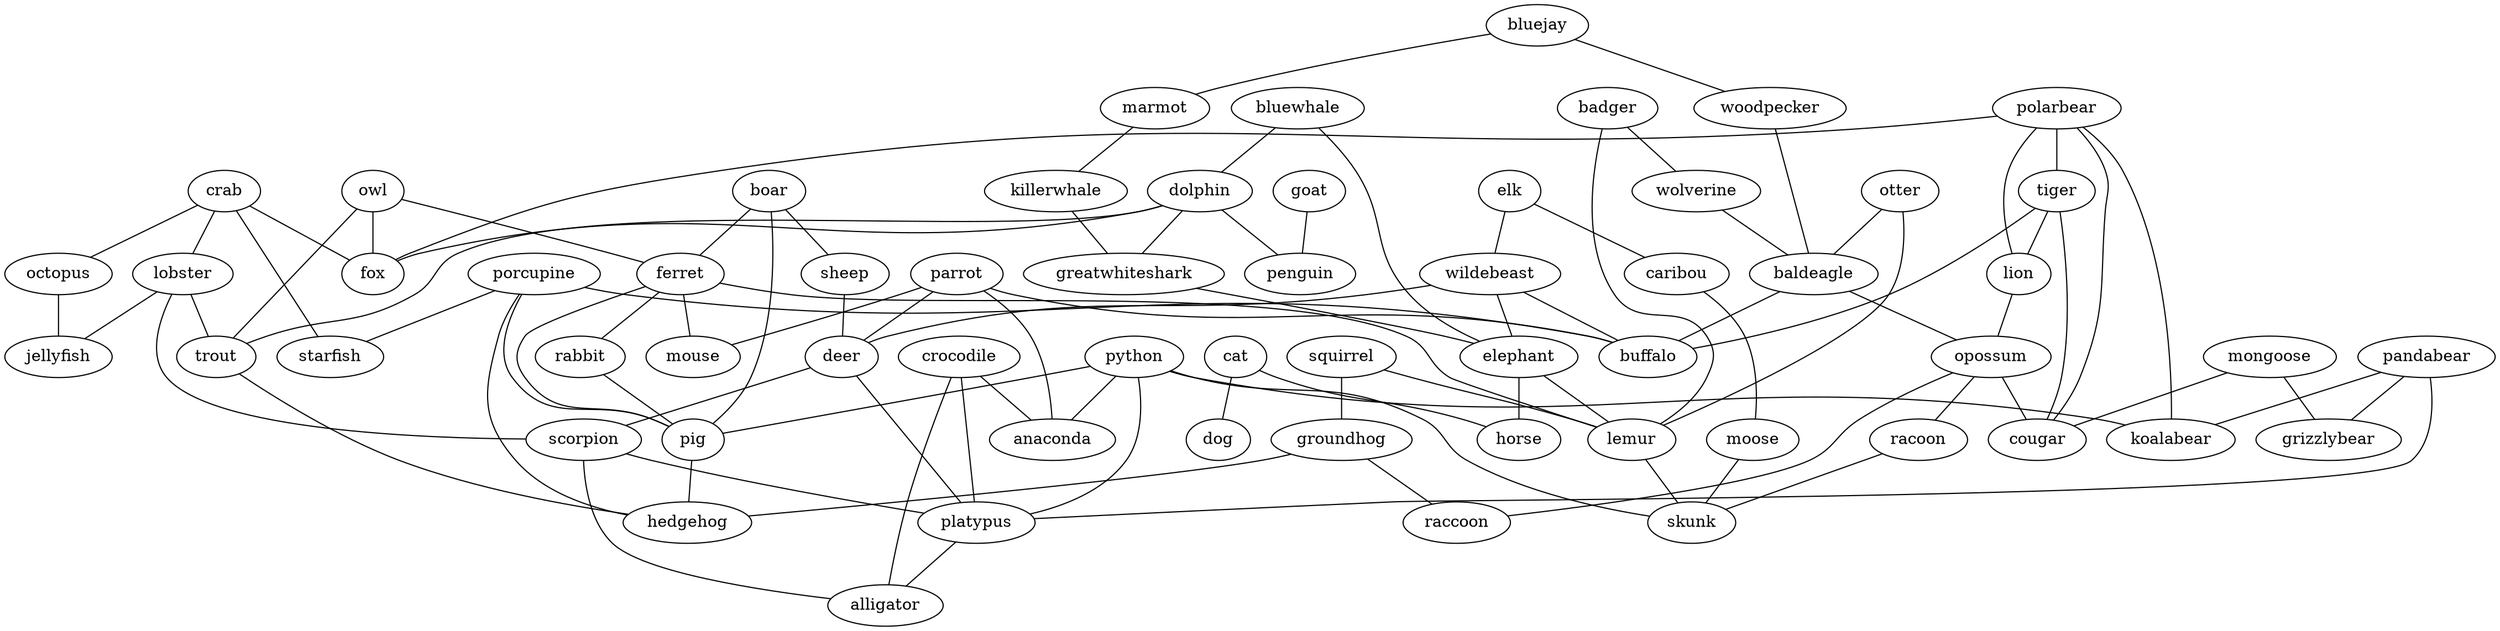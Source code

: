 strict graph G {
owl;
pandabear;
crocodile;
mongoose;
boar;
badger;
sheep;
elk;
crab;
polarbear;
porcupine;
grizzlybear;
squirrel;
starfish;
python;
caribou;
tiger;
ferret;
rabbit;
otter;
parrot;
bluejay;
cat;
wildebeast;
bluewhale;
marmot;
dolphin;
deer;
pig;
lion;
lobster;
anaconda;
woodpecker;
mouse;
killerwhale;
fox;
greatwhiteshark;
wolverine;
baldeagle;
elephant;
goat;
trout;
moose;
octopus;
scorpion;
horse;
opossum;
jellyfish;
racoon;
koalabear;
penguin;
cougar;
groundhog;
lemur;
platypus;
dog;
alligator;
raccoon;
skunk;
buffalo;
hedgehog;
owl -- ferret  [weight=1];
owl -- fox  [weight=1];
owl -- trout  [weight=1];
pandabear -- grizzlybear  [weight=1];
pandabear -- platypus  [weight=1];
pandabear -- koalabear  [weight=1];
crocodile -- alligator  [weight=1];
crocodile -- platypus  [weight=1];
crocodile -- anaconda  [weight=1];
mongoose -- cougar  [weight=1];
mongoose -- grizzlybear  [weight=1];
boar -- sheep  [weight=1];
boar -- ferret  [weight=1];
boar -- pig  [weight=1];
badger -- wolverine  [weight=1];
badger -- lemur  [weight=1];
sheep -- deer  [weight=1];
elk -- wildebeast  [weight=1];
elk -- caribou  [weight=1];
crab -- lobster  [weight=1];
crab -- fox  [weight=1];
crab -- octopus  [weight=1];
crab -- starfish  [weight=1];
polarbear -- koalabear  [weight=1];
polarbear -- fox  [weight=1];
polarbear -- tiger  [weight=1];
polarbear -- cougar  [weight=1];
polarbear -- lion  [weight=1];
porcupine -- hedgehog  [weight=1];
porcupine -- buffalo  [weight=1];
porcupine -- starfish  [weight=1];
porcupine -- pig  [weight=1];
squirrel -- lemur  [weight=1];
squirrel -- groundhog  [weight=1];
python -- koalabear  [weight=1];
python -- platypus  [weight=1];
python -- pig  [weight=1];
python -- anaconda  [weight=1];
python -- skunk  [weight=1];
caribou -- moose  [weight=1];
tiger -- cougar  [weight=1];
tiger -- lion  [weight=1];
tiger -- buffalo  [weight=1];
ferret -- lemur  [weight=1];
ferret -- pig  [weight=1];
ferret -- rabbit  [weight=1];
ferret -- mouse  [weight=1];
rabbit -- pig  [weight=1];
otter -- lemur  [weight=1];
otter -- baldeagle  [weight=1];
parrot -- buffalo  [weight=1];
parrot -- mouse  [weight=1];
parrot -- deer  [weight=1];
parrot -- anaconda  [weight=1];
bluejay -- marmot  [weight=1];
bluejay -- woodpecker  [weight=1];
cat -- horse  [weight=1];
cat -- dog  [weight=1];
wildebeast -- deer  [weight=1];
wildebeast -- buffalo  [weight=1];
wildebeast -- elephant  [weight=1];
bluewhale -- dolphin  [weight=1];
bluewhale -- elephant  [weight=1];
marmot -- killerwhale  [weight=1];
dolphin -- fox  [weight=1];
dolphin -- greatwhiteshark  [weight=1];
dolphin -- penguin  [weight=1];
dolphin -- trout  [weight=1];
deer -- scorpion  [weight=1];
deer -- platypus  [weight=1];
pig -- hedgehog  [weight=1];
lion -- opossum  [weight=1];
lobster -- jellyfish  [weight=1];
lobster -- scorpion  [weight=1];
lobster -- trout  [weight=1];
woodpecker -- baldeagle  [weight=1];
killerwhale -- greatwhiteshark  [weight=1];
greatwhiteshark -- elephant  [weight=1];
wolverine -- baldeagle  [weight=1];
baldeagle -- opossum  [weight=1];
baldeagle -- buffalo  [weight=1];
elephant -- horse  [weight=1];
elephant -- lemur  [weight=1];
goat -- penguin  [weight=1];
trout -- hedgehog  [weight=1];
moose -- skunk  [weight=1];
octopus -- jellyfish  [weight=1];
scorpion -- alligator  [weight=1];
scorpion -- platypus  [weight=1];
opossum -- racoon  [weight=1];
opossum -- cougar  [weight=1];
opossum -- raccoon  [weight=1];
racoon -- skunk  [weight=1];
groundhog -- raccoon  [weight=1];
groundhog -- hedgehog  [weight=1];
lemur -- skunk  [weight=1];
platypus -- alligator  [weight=1];
}
